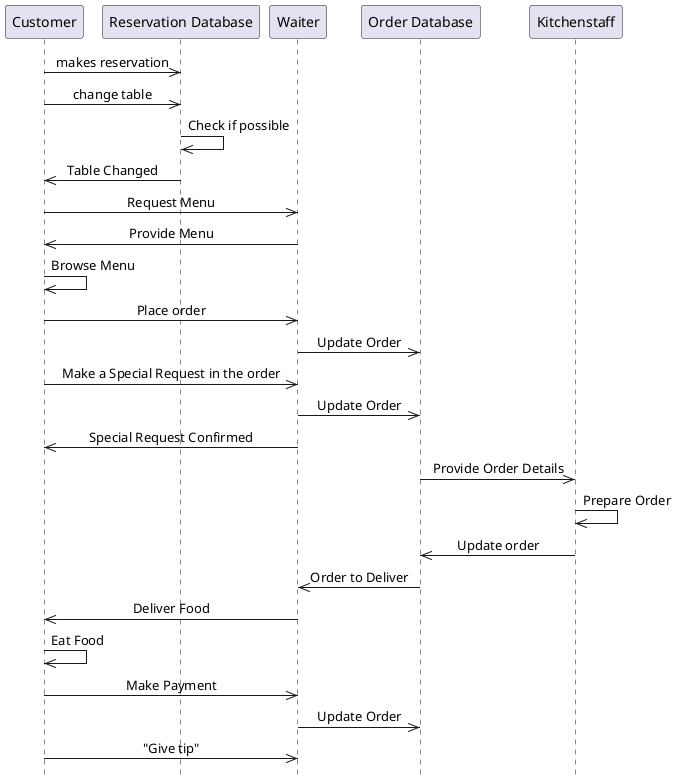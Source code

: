 @startuml

skinparam Style strictuml
skinparam SequenceMessageAlignment center

"Customer" ->> "Reservation Database" : makes reservation

Customer ->> "Reservation Database" : change table

"Reservation Database" ->> "Reservation Database" : Check if possible

"Reservation Database" ->> Customer : Table Changed

Customer ->> "Waiter" : Request Menu

"Waiter" ->> Customer : Provide Menu

Customer ->> Customer : Browse Menu

Customer ->> "Waiter" : Place order

"Waiter" ->> "Order Database" : Update Order

Customer ->> "Waiter" : Make a Special Request in the order

"Waiter" ->> "Order Database" : Update Order


"Waiter" ->> Customer : Special Request Confirmed


"Order Database" ->> Kitchenstaff : Provide Order Details

Kitchenstaff ->> Kitchenstaff :Prepare Order

Kitchenstaff ->> "Order Database" : Update order

"Order Database" ->> Waiter : Order to Deliver

Waiter ->> Customer : Deliver Food

Customer ->> Customer : Eat Food

Customer ->> "Waiter" : Make Payment

Waiter ->> "Order Database" : Update Order

Customer ->> Waiter :"Give tip"



@enduml
